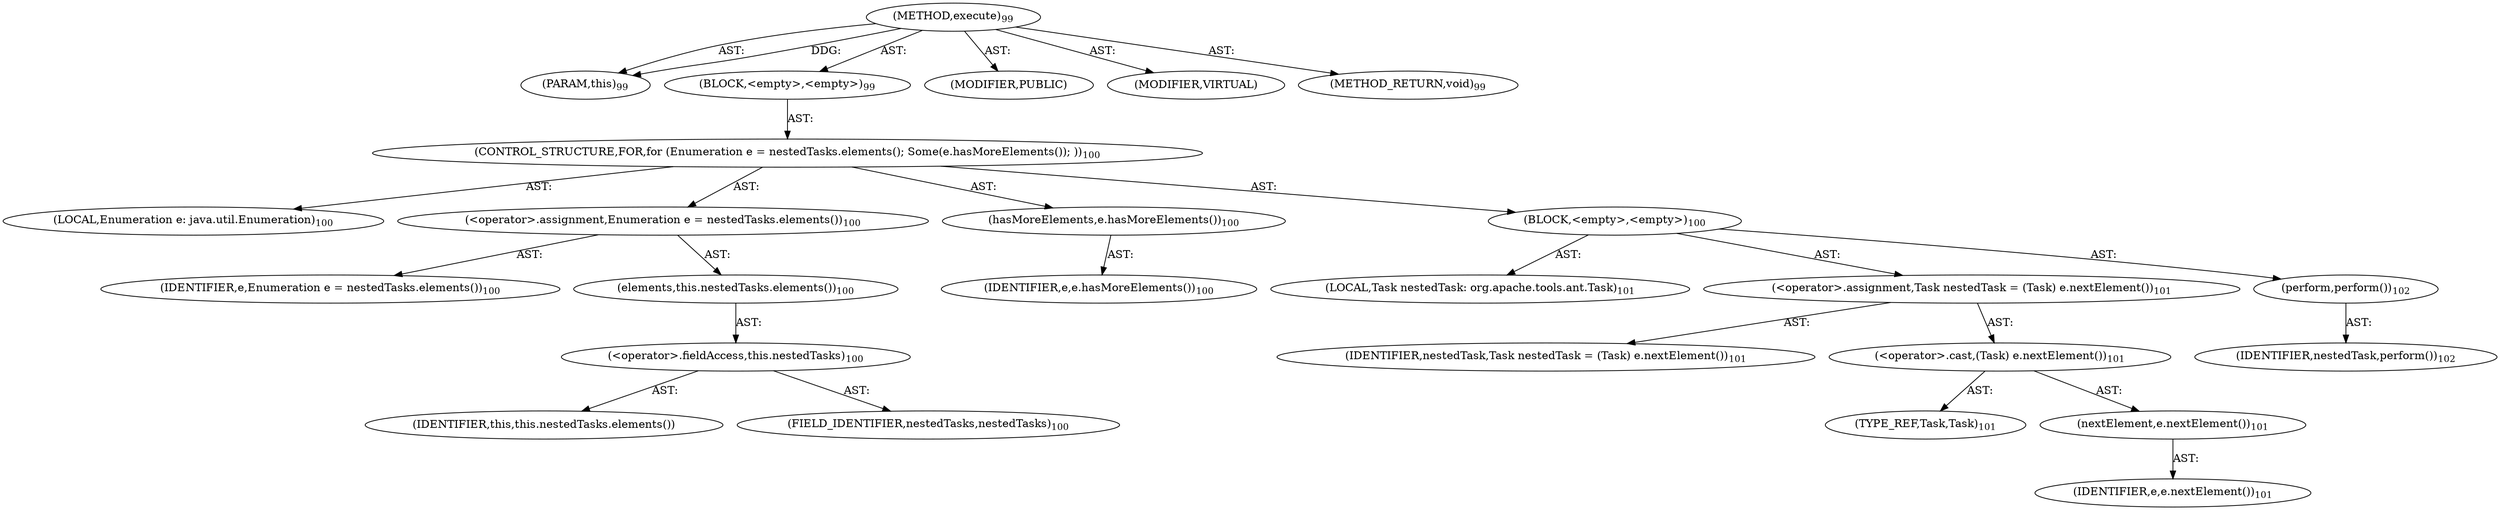 digraph "execute" {  
"111669149697" [label = <(METHOD,execute)<SUB>99</SUB>> ]
"115964116994" [label = <(PARAM,this)<SUB>99</SUB>> ]
"25769803777" [label = <(BLOCK,&lt;empty&gt;,&lt;empty&gt;)<SUB>99</SUB>> ]
"47244640256" [label = <(CONTROL_STRUCTURE,FOR,for (Enumeration e = nestedTasks.elements(); Some(e.hasMoreElements()); ))<SUB>100</SUB>> ]
"94489280512" [label = <(LOCAL,Enumeration e: java.util.Enumeration)<SUB>100</SUB>> ]
"30064771074" [label = <(&lt;operator&gt;.assignment,Enumeration e = nestedTasks.elements())<SUB>100</SUB>> ]
"68719476738" [label = <(IDENTIFIER,e,Enumeration e = nestedTasks.elements())<SUB>100</SUB>> ]
"30064771075" [label = <(elements,this.nestedTasks.elements())<SUB>100</SUB>> ]
"30064771076" [label = <(&lt;operator&gt;.fieldAccess,this.nestedTasks)<SUB>100</SUB>> ]
"68719476739" [label = <(IDENTIFIER,this,this.nestedTasks.elements())> ]
"55834574849" [label = <(FIELD_IDENTIFIER,nestedTasks,nestedTasks)<SUB>100</SUB>> ]
"30064771077" [label = <(hasMoreElements,e.hasMoreElements())<SUB>100</SUB>> ]
"68719476740" [label = <(IDENTIFIER,e,e.hasMoreElements())<SUB>100</SUB>> ]
"25769803778" [label = <(BLOCK,&lt;empty&gt;,&lt;empty&gt;)<SUB>100</SUB>> ]
"94489280513" [label = <(LOCAL,Task nestedTask: org.apache.tools.ant.Task)<SUB>101</SUB>> ]
"30064771078" [label = <(&lt;operator&gt;.assignment,Task nestedTask = (Task) e.nextElement())<SUB>101</SUB>> ]
"68719476741" [label = <(IDENTIFIER,nestedTask,Task nestedTask = (Task) e.nextElement())<SUB>101</SUB>> ]
"30064771079" [label = <(&lt;operator&gt;.cast,(Task) e.nextElement())<SUB>101</SUB>> ]
"180388626432" [label = <(TYPE_REF,Task,Task)<SUB>101</SUB>> ]
"30064771080" [label = <(nextElement,e.nextElement())<SUB>101</SUB>> ]
"68719476742" [label = <(IDENTIFIER,e,e.nextElement())<SUB>101</SUB>> ]
"30064771081" [label = <(perform,perform())<SUB>102</SUB>> ]
"68719476743" [label = <(IDENTIFIER,nestedTask,perform())<SUB>102</SUB>> ]
"133143986179" [label = <(MODIFIER,PUBLIC)> ]
"133143986180" [label = <(MODIFIER,VIRTUAL)> ]
"128849018881" [label = <(METHOD_RETURN,void)<SUB>99</SUB>> ]
  "111669149697" -> "115964116994"  [ label = "AST: "] 
  "111669149697" -> "25769803777"  [ label = "AST: "] 
  "111669149697" -> "133143986179"  [ label = "AST: "] 
  "111669149697" -> "133143986180"  [ label = "AST: "] 
  "111669149697" -> "128849018881"  [ label = "AST: "] 
  "25769803777" -> "47244640256"  [ label = "AST: "] 
  "47244640256" -> "94489280512"  [ label = "AST: "] 
  "47244640256" -> "30064771074"  [ label = "AST: "] 
  "47244640256" -> "30064771077"  [ label = "AST: "] 
  "47244640256" -> "25769803778"  [ label = "AST: "] 
  "30064771074" -> "68719476738"  [ label = "AST: "] 
  "30064771074" -> "30064771075"  [ label = "AST: "] 
  "30064771075" -> "30064771076"  [ label = "AST: "] 
  "30064771076" -> "68719476739"  [ label = "AST: "] 
  "30064771076" -> "55834574849"  [ label = "AST: "] 
  "30064771077" -> "68719476740"  [ label = "AST: "] 
  "25769803778" -> "94489280513"  [ label = "AST: "] 
  "25769803778" -> "30064771078"  [ label = "AST: "] 
  "25769803778" -> "30064771081"  [ label = "AST: "] 
  "30064771078" -> "68719476741"  [ label = "AST: "] 
  "30064771078" -> "30064771079"  [ label = "AST: "] 
  "30064771079" -> "180388626432"  [ label = "AST: "] 
  "30064771079" -> "30064771080"  [ label = "AST: "] 
  "30064771080" -> "68719476742"  [ label = "AST: "] 
  "30064771081" -> "68719476743"  [ label = "AST: "] 
  "111669149697" -> "115964116994"  [ label = "DDG: "] 
}
